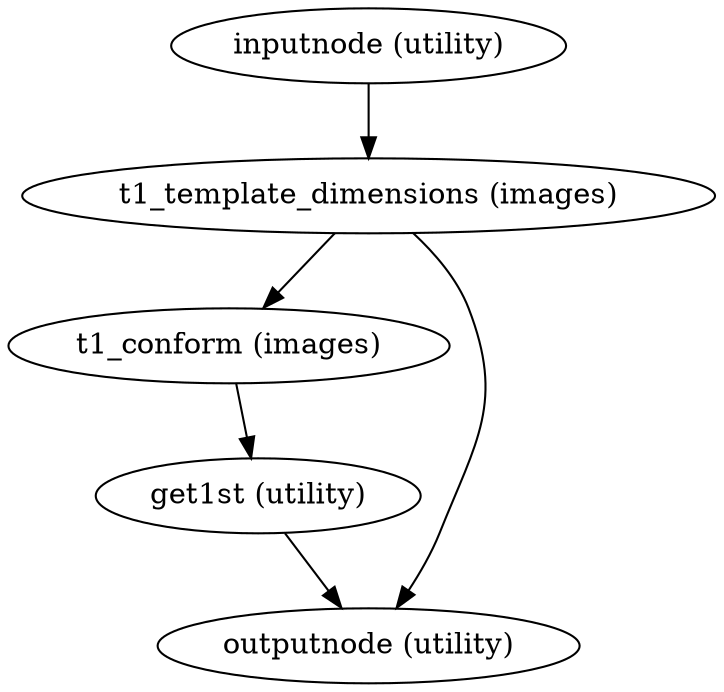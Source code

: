 strict digraph  {
"inputnode (utility)";
"t1_template_dimensions (images)";
"t1_conform (images)";
"outputnode (utility)";
"get1st (utility)";
"inputnode (utility)" -> "t1_template_dimensions (images)";
"t1_template_dimensions (images)" -> "t1_conform (images)";
"t1_template_dimensions (images)" -> "outputnode (utility)";
"t1_conform (images)" -> "get1st (utility)";
"get1st (utility)" -> "outputnode (utility)";
}
